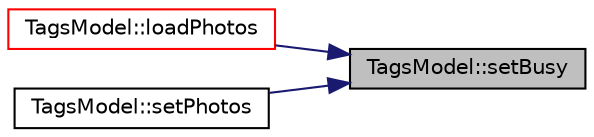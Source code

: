 digraph "TagsModel::setBusy"
{
 // LATEX_PDF_SIZE
  edge [fontname="Helvetica",fontsize="10",labelfontname="Helvetica",labelfontsize="10"];
  node [fontname="Helvetica",fontsize="10",shape=record];
  rankdir="RL";
  Node1 [label="TagsModel::setBusy",height=0.2,width=0.4,color="black", fillcolor="grey75", style="filled", fontcolor="black",tooltip=" "];
  Node1 -> Node2 [dir="back",color="midnightblue",fontsize="10",style="solid",fontname="Helvetica"];
  Node2 [label="TagsModel::loadPhotos",height=0.2,width=0.4,color="red", fillcolor="white", style="filled",URL="$class_tags_model.html#a005b3a8e153bcc5222505a189bcf95b5",tooltip=" "];
  Node1 -> Node5 [dir="back",color="midnightblue",fontsize="10",style="solid",fontname="Helvetica"];
  Node5 [label="TagsModel::setPhotos",height=0.2,width=0.4,color="black", fillcolor="white", style="filled",URL="$class_tags_model.html#ae4743f07bc9c309322765e1df108a435",tooltip=" "];
}

